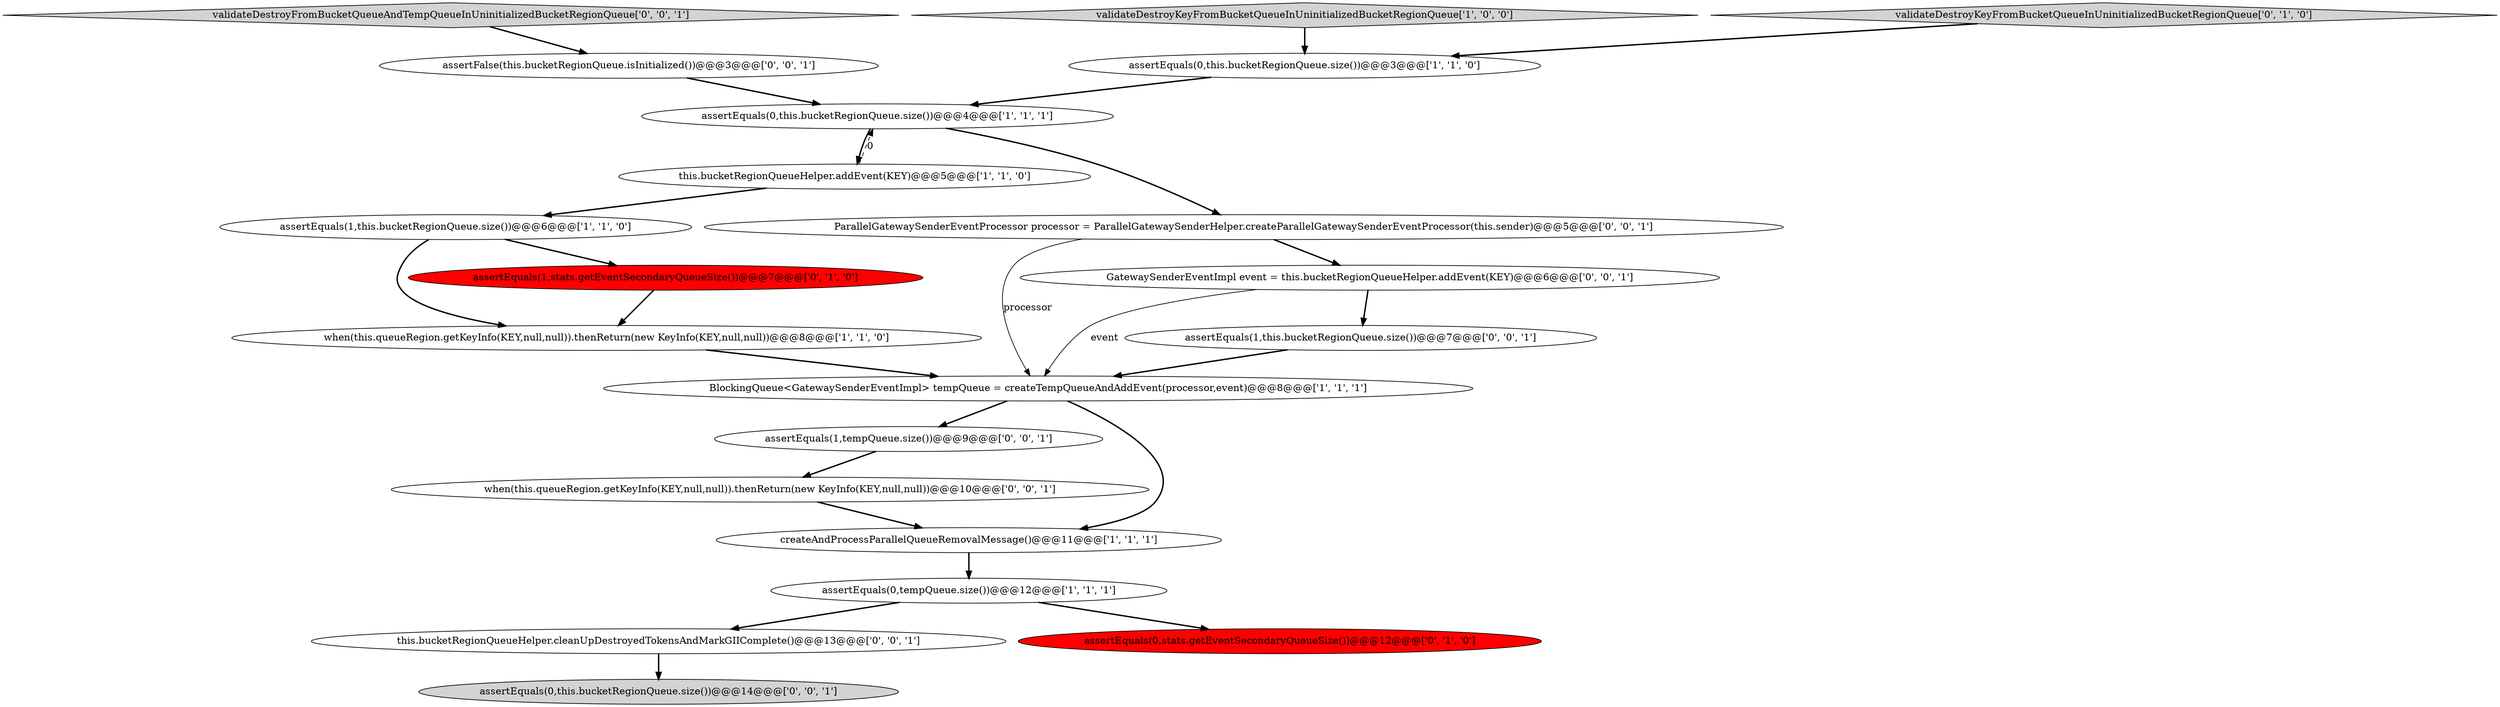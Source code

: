 digraph {
8 [style = filled, label = "assertEquals(1,this.bucketRegionQueue.size())@@@6@@@['1', '1', '0']", fillcolor = white, shape = ellipse image = "AAA0AAABBB1BBB"];
5 [style = filled, label = "when(this.queueRegion.getKeyInfo(KEY,null,null)).thenReturn(new KeyInfo(KEY,null,null))@@@8@@@['1', '1', '0']", fillcolor = white, shape = ellipse image = "AAA0AAABBB1BBB"];
17 [style = filled, label = "assertFalse(this.bucketRegionQueue.isInitialized())@@@3@@@['0', '0', '1']", fillcolor = white, shape = ellipse image = "AAA0AAABBB3BBB"];
1 [style = filled, label = "BlockingQueue<GatewaySenderEventImpl> tempQueue = createTempQueueAndAddEvent(processor,event)@@@8@@@['1', '1', '1']", fillcolor = white, shape = ellipse image = "AAA0AAABBB1BBB"];
20 [style = filled, label = "this.bucketRegionQueueHelper.cleanUpDestroyedTokensAndMarkGIIComplete()@@@13@@@['0', '0', '1']", fillcolor = white, shape = ellipse image = "AAA0AAABBB3BBB"];
18 [style = filled, label = "assertEquals(1,this.bucketRegionQueue.size())@@@7@@@['0', '0', '1']", fillcolor = white, shape = ellipse image = "AAA0AAABBB3BBB"];
4 [style = filled, label = "this.bucketRegionQueueHelper.addEvent(KEY)@@@5@@@['1', '1', '0']", fillcolor = white, shape = ellipse image = "AAA0AAABBB1BBB"];
14 [style = filled, label = "validateDestroyFromBucketQueueAndTempQueueInUninitializedBucketRegionQueue['0', '0', '1']", fillcolor = lightgray, shape = diamond image = "AAA0AAABBB3BBB"];
6 [style = filled, label = "assertEquals(0,this.bucketRegionQueue.size())@@@4@@@['1', '1', '1']", fillcolor = white, shape = ellipse image = "AAA0AAABBB1BBB"];
19 [style = filled, label = "GatewaySenderEventImpl event = this.bucketRegionQueueHelper.addEvent(KEY)@@@6@@@['0', '0', '1']", fillcolor = white, shape = ellipse image = "AAA0AAABBB3BBB"];
16 [style = filled, label = "assertEquals(1,tempQueue.size())@@@9@@@['0', '0', '1']", fillcolor = white, shape = ellipse image = "AAA0AAABBB3BBB"];
0 [style = filled, label = "assertEquals(0,this.bucketRegionQueue.size())@@@3@@@['1', '1', '0']", fillcolor = white, shape = ellipse image = "AAA0AAABBB1BBB"];
7 [style = filled, label = "validateDestroyKeyFromBucketQueueInUninitializedBucketRegionQueue['1', '0', '0']", fillcolor = lightgray, shape = diamond image = "AAA0AAABBB1BBB"];
13 [style = filled, label = "ParallelGatewaySenderEventProcessor processor = ParallelGatewaySenderHelper.createParallelGatewaySenderEventProcessor(this.sender)@@@5@@@['0', '0', '1']", fillcolor = white, shape = ellipse image = "AAA0AAABBB3BBB"];
3 [style = filled, label = "assertEquals(0,tempQueue.size())@@@12@@@['1', '1', '1']", fillcolor = white, shape = ellipse image = "AAA0AAABBB1BBB"];
9 [style = filled, label = "assertEquals(1,stats.getEventSecondaryQueueSize())@@@7@@@['0', '1', '0']", fillcolor = red, shape = ellipse image = "AAA1AAABBB2BBB"];
15 [style = filled, label = "assertEquals(0,this.bucketRegionQueue.size())@@@14@@@['0', '0', '1']", fillcolor = lightgray, shape = ellipse image = "AAA0AAABBB3BBB"];
10 [style = filled, label = "assertEquals(0,stats.getEventSecondaryQueueSize())@@@12@@@['0', '1', '0']", fillcolor = red, shape = ellipse image = "AAA1AAABBB2BBB"];
2 [style = filled, label = "createAndProcessParallelQueueRemovalMessage()@@@11@@@['1', '1', '1']", fillcolor = white, shape = ellipse image = "AAA0AAABBB1BBB"];
11 [style = filled, label = "validateDestroyKeyFromBucketQueueInUninitializedBucketRegionQueue['0', '1', '0']", fillcolor = lightgray, shape = diamond image = "AAA0AAABBB2BBB"];
12 [style = filled, label = "when(this.queueRegion.getKeyInfo(KEY,null,null)).thenReturn(new KeyInfo(KEY,null,null))@@@10@@@['0', '0', '1']", fillcolor = white, shape = ellipse image = "AAA0AAABBB3BBB"];
19->18 [style = bold, label=""];
17->6 [style = bold, label=""];
0->6 [style = bold, label=""];
2->3 [style = bold, label=""];
14->17 [style = bold, label=""];
7->0 [style = bold, label=""];
4->6 [style = dashed, label="0"];
13->1 [style = solid, label="processor"];
3->10 [style = bold, label=""];
6->4 [style = bold, label=""];
5->1 [style = bold, label=""];
12->2 [style = bold, label=""];
13->19 [style = bold, label=""];
11->0 [style = bold, label=""];
3->20 [style = bold, label=""];
8->5 [style = bold, label=""];
18->1 [style = bold, label=""];
1->16 [style = bold, label=""];
6->13 [style = bold, label=""];
19->1 [style = solid, label="event"];
8->9 [style = bold, label=""];
9->5 [style = bold, label=""];
4->8 [style = bold, label=""];
1->2 [style = bold, label=""];
20->15 [style = bold, label=""];
16->12 [style = bold, label=""];
}
